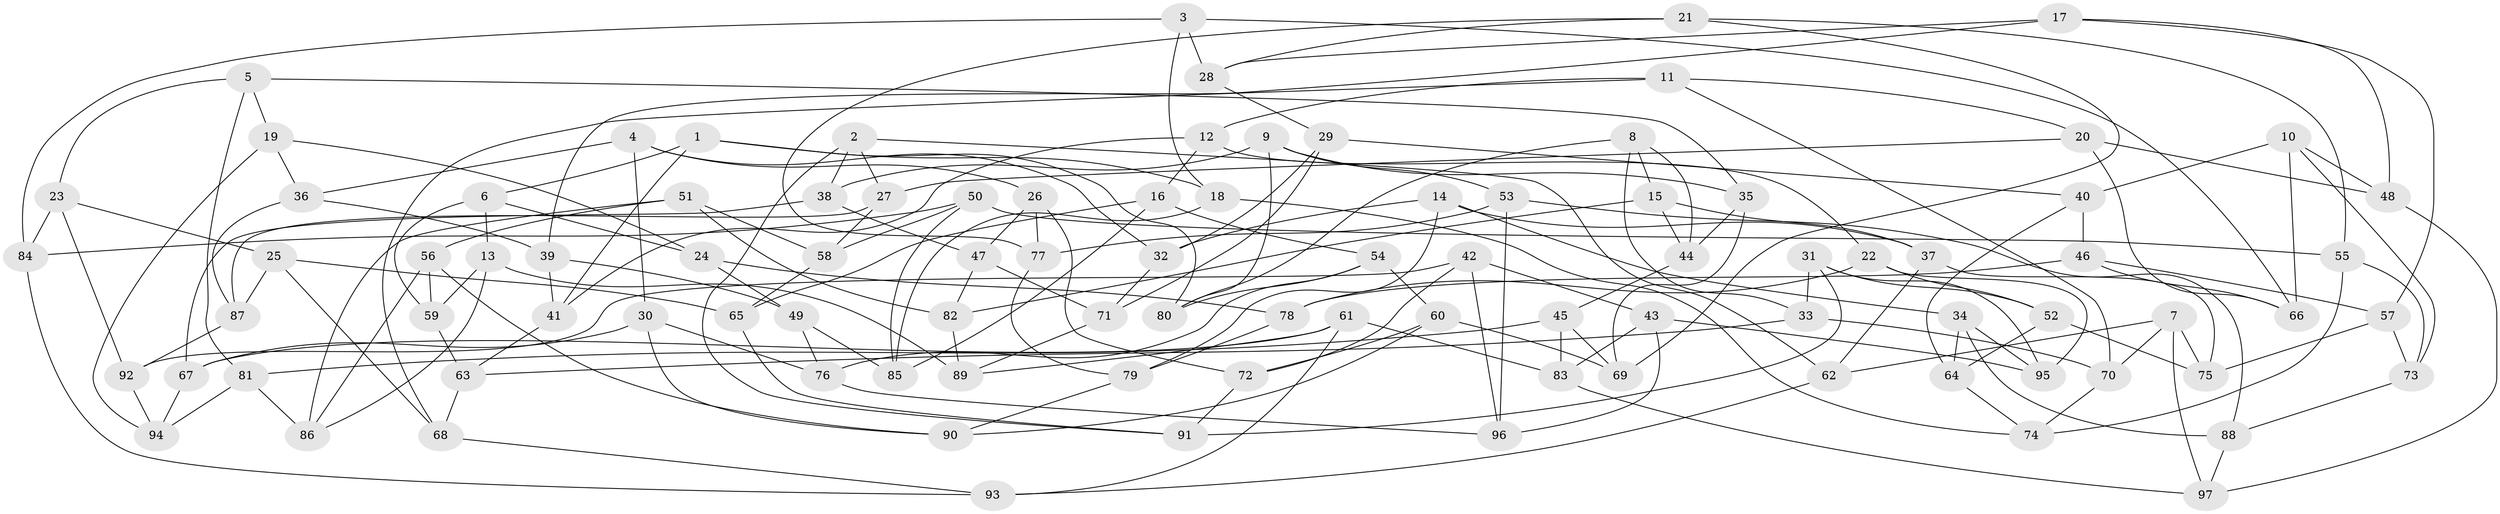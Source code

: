 // Generated by graph-tools (version 1.1) at 2025/50/03/09/25 03:50:56]
// undirected, 97 vertices, 194 edges
graph export_dot {
graph [start="1"]
  node [color=gray90,style=filled];
  1;
  2;
  3;
  4;
  5;
  6;
  7;
  8;
  9;
  10;
  11;
  12;
  13;
  14;
  15;
  16;
  17;
  18;
  19;
  20;
  21;
  22;
  23;
  24;
  25;
  26;
  27;
  28;
  29;
  30;
  31;
  32;
  33;
  34;
  35;
  36;
  37;
  38;
  39;
  40;
  41;
  42;
  43;
  44;
  45;
  46;
  47;
  48;
  49;
  50;
  51;
  52;
  53;
  54;
  55;
  56;
  57;
  58;
  59;
  60;
  61;
  62;
  63;
  64;
  65;
  66;
  67;
  68;
  69;
  70;
  71;
  72;
  73;
  74;
  75;
  76;
  77;
  78;
  79;
  80;
  81;
  82;
  83;
  84;
  85;
  86;
  87;
  88;
  89;
  90;
  91;
  92;
  93;
  94;
  95;
  96;
  97;
  1 -- 80;
  1 -- 6;
  1 -- 18;
  1 -- 41;
  2 -- 62;
  2 -- 38;
  2 -- 27;
  2 -- 91;
  3 -- 28;
  3 -- 18;
  3 -- 84;
  3 -- 66;
  4 -- 32;
  4 -- 26;
  4 -- 30;
  4 -- 36;
  5 -- 81;
  5 -- 35;
  5 -- 19;
  5 -- 23;
  6 -- 13;
  6 -- 59;
  6 -- 24;
  7 -- 75;
  7 -- 62;
  7 -- 97;
  7 -- 70;
  8 -- 33;
  8 -- 15;
  8 -- 44;
  8 -- 80;
  9 -- 53;
  9 -- 80;
  9 -- 38;
  9 -- 35;
  10 -- 73;
  10 -- 66;
  10 -- 48;
  10 -- 40;
  11 -- 20;
  11 -- 70;
  11 -- 68;
  11 -- 12;
  12 -- 22;
  12 -- 16;
  12 -- 41;
  13 -- 59;
  13 -- 86;
  13 -- 89;
  14 -- 34;
  14 -- 79;
  14 -- 37;
  14 -- 32;
  15 -- 82;
  15 -- 44;
  15 -- 37;
  16 -- 65;
  16 -- 54;
  16 -- 85;
  17 -- 57;
  17 -- 48;
  17 -- 39;
  17 -- 28;
  18 -- 85;
  18 -- 74;
  19 -- 36;
  19 -- 24;
  19 -- 94;
  20 -- 66;
  20 -- 48;
  20 -- 27;
  21 -- 77;
  21 -- 69;
  21 -- 28;
  21 -- 55;
  22 -- 95;
  22 -- 52;
  22 -- 78;
  23 -- 84;
  23 -- 25;
  23 -- 92;
  24 -- 49;
  24 -- 78;
  25 -- 68;
  25 -- 87;
  25 -- 65;
  26 -- 72;
  26 -- 77;
  26 -- 47;
  27 -- 87;
  27 -- 58;
  28 -- 29;
  29 -- 40;
  29 -- 32;
  29 -- 71;
  30 -- 67;
  30 -- 76;
  30 -- 90;
  31 -- 95;
  31 -- 33;
  31 -- 91;
  31 -- 52;
  32 -- 71;
  33 -- 63;
  33 -- 70;
  34 -- 88;
  34 -- 64;
  34 -- 95;
  35 -- 44;
  35 -- 69;
  36 -- 87;
  36 -- 39;
  37 -- 75;
  37 -- 62;
  38 -- 47;
  38 -- 67;
  39 -- 41;
  39 -- 49;
  40 -- 46;
  40 -- 64;
  41 -- 63;
  42 -- 72;
  42 -- 43;
  42 -- 92;
  42 -- 96;
  43 -- 95;
  43 -- 96;
  43 -- 83;
  44 -- 45;
  45 -- 81;
  45 -- 83;
  45 -- 69;
  46 -- 57;
  46 -- 66;
  46 -- 78;
  47 -- 82;
  47 -- 71;
  48 -- 97;
  49 -- 76;
  49 -- 85;
  50 -- 84;
  50 -- 55;
  50 -- 85;
  50 -- 58;
  51 -- 82;
  51 -- 86;
  51 -- 56;
  51 -- 58;
  52 -- 64;
  52 -- 75;
  53 -- 88;
  53 -- 77;
  53 -- 96;
  54 -- 80;
  54 -- 60;
  54 -- 76;
  55 -- 73;
  55 -- 74;
  56 -- 59;
  56 -- 86;
  56 -- 90;
  57 -- 75;
  57 -- 73;
  58 -- 65;
  59 -- 63;
  60 -- 72;
  60 -- 90;
  60 -- 69;
  61 -- 93;
  61 -- 89;
  61 -- 83;
  61 -- 67;
  62 -- 93;
  63 -- 68;
  64 -- 74;
  65 -- 91;
  67 -- 94;
  68 -- 93;
  70 -- 74;
  71 -- 89;
  72 -- 91;
  73 -- 88;
  76 -- 96;
  77 -- 79;
  78 -- 79;
  79 -- 90;
  81 -- 86;
  81 -- 94;
  82 -- 89;
  83 -- 97;
  84 -- 93;
  87 -- 92;
  88 -- 97;
  92 -- 94;
}
